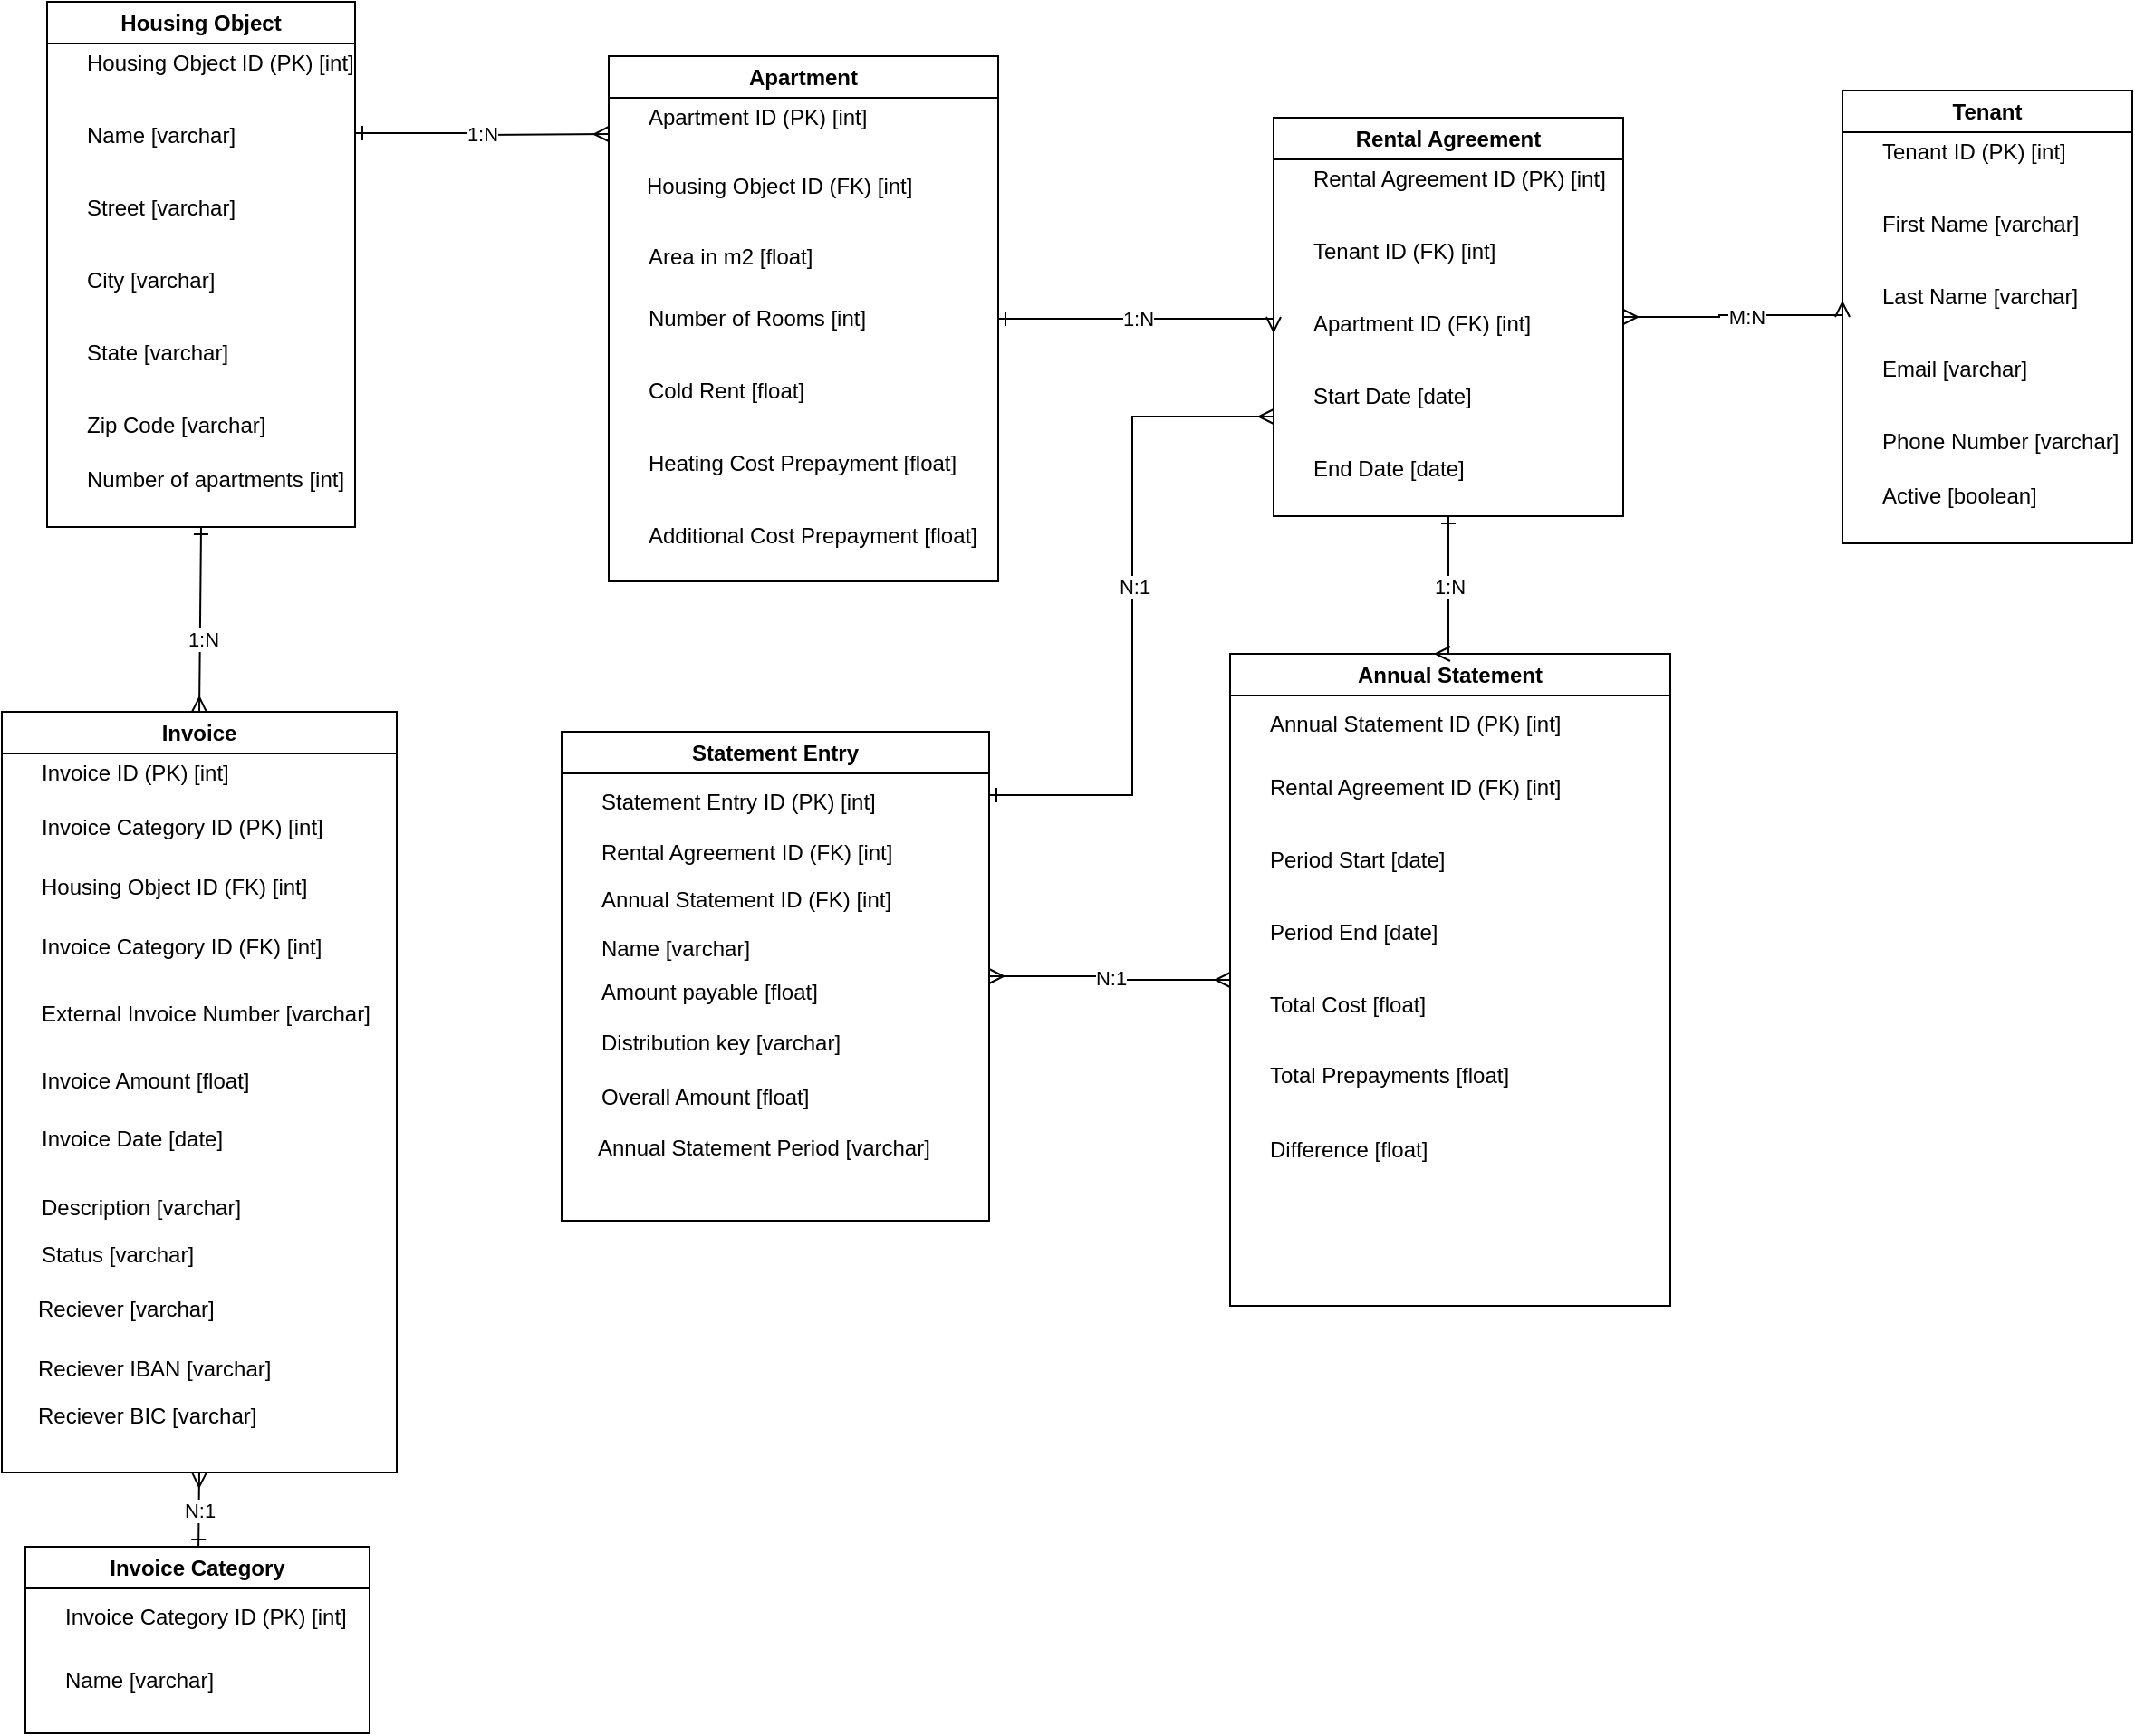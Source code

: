 <mxfile>
    <diagram name="ER Model Tenant Management" id="0">
        <mxGraphModel dx="1386" dy="1956" grid="0" gridSize="10" guides="1" tooltips="1" connect="1" arrows="1" fold="1" page="1" pageScale="1" pageWidth="827" pageHeight="1169" math="0" shadow="0">
            <root>
                <mxCell id="0"/>
                <mxCell id="1" parent="0"/>
                <mxCell id="Tenant" value="Tenant" style="swimlane;whiteSpace=wrap;html=1;" parent="1" vertex="1">
                    <mxGeometry x="1141" y="-271" width="160" height="250" as="geometry"/>
                </mxCell>
                <mxCell id="TenantID" value="Tenant ID (PK) [int]" style="text" parent="Tenant" vertex="1">
                    <mxGeometry x="20" y="20" width="120" height="30" as="geometry"/>
                </mxCell>
                <mxCell id="FirstName" value="First Name [varchar]" style="text" parent="Tenant" vertex="1">
                    <mxGeometry x="20" y="60" width="120" height="30" as="geometry"/>
                </mxCell>
                <mxCell id="LastName" value="Last Name [varchar]" style="text" parent="Tenant" vertex="1">
                    <mxGeometry x="20" y="100" width="120" height="30" as="geometry"/>
                </mxCell>
                <mxCell id="Email" value="Email [varchar]" style="text" parent="Tenant" vertex="1">
                    <mxGeometry x="20" y="140" width="120" height="30" as="geometry"/>
                </mxCell>
                <mxCell id="PhoneNumber" value="Phone Number [varchar]" style="text" parent="Tenant" vertex="1">
                    <mxGeometry x="20" y="180" width="120" height="30" as="geometry"/>
                </mxCell>
                <mxCell id="Active" value="Active [boolean]" style="text" parent="Tenant" vertex="1">
                    <mxGeometry x="20" y="210" width="120" height="30" as="geometry"/>
                </mxCell>
                <mxCell id="Object" value="Housing Object" style="swimlane;whiteSpace=wrap;html=1;" parent="1" vertex="1">
                    <mxGeometry x="150" y="-320" width="170" height="290" as="geometry"/>
                </mxCell>
                <mxCell id="ObjectID" value="Housing Object ID (PK) [int]" style="text" parent="Object" vertex="1">
                    <mxGeometry x="20" y="20" width="120" height="30" as="geometry"/>
                </mxCell>
                <mxCell id="ObjectName" value="Name [varchar]" style="text" parent="Object" vertex="1">
                    <mxGeometry x="20" y="60" width="120" height="30" as="geometry"/>
                </mxCell>
                <mxCell id="Street" value="Street [varchar]" style="text" parent="Object" vertex="1">
                    <mxGeometry x="20" y="100" width="120" height="30" as="geometry"/>
                </mxCell>
                <mxCell id="City" value="City [varchar]" style="text" parent="Object" vertex="1">
                    <mxGeometry x="20" y="140" width="120" height="30" as="geometry"/>
                </mxCell>
                <mxCell id="State" value="State [varchar]" style="text" parent="Object" vertex="1">
                    <mxGeometry x="20" y="180" width="120" height="30" as="geometry"/>
                </mxCell>
                <mxCell id="ZipCode" value="Zip Code [varchar]" style="text" parent="Object" vertex="1">
                    <mxGeometry x="20" y="220" width="120" height="30" as="geometry"/>
                </mxCell>
                <mxCell id="2" value="Number of apartments [int]" style="text" parent="Object" vertex="1">
                    <mxGeometry x="20" y="250" width="120" height="30" as="geometry"/>
                </mxCell>
                <mxCell id="Apartment" value="Apartment" style="swimlane;whiteSpace=wrap;html=1;" parent="1" vertex="1">
                    <mxGeometry x="460" y="-290" width="215" height="290" as="geometry"/>
                </mxCell>
                <mxCell id="ApartmentID" value="Apartment ID (PK) [int]" style="text" parent="Apartment" vertex="1">
                    <mxGeometry x="20" y="20" width="120" height="30" as="geometry"/>
                </mxCell>
                <mxCell id="LivingSpace" value="Area in m2 [float]" style="text" parent="Apartment" vertex="1">
                    <mxGeometry x="20" y="97" width="120" height="30" as="geometry"/>
                </mxCell>
                <mxCell id="NumberOfRooms" value="Number of Rooms [int]" style="text" parent="Apartment" vertex="1">
                    <mxGeometry x="20" y="131" width="120" height="30" as="geometry"/>
                </mxCell>
                <mxCell id="ColdRent" value="Cold Rent [float]" style="text" parent="Apartment" vertex="1">
                    <mxGeometry x="20" y="171" width="120" height="30" as="geometry"/>
                </mxCell>
                <mxCell id="HeatingCostAdvance" value="Heating Cost Prepayment [float]" style="text" parent="Apartment" vertex="1">
                    <mxGeometry x="20" y="211" width="120" height="30" as="geometry"/>
                </mxCell>
                <mxCell id="AdditionalCostAdvance" value="Additional Cost Prepayment [float]" style="text" parent="Apartment" vertex="1">
                    <mxGeometry x="20" y="251" width="120" height="30" as="geometry"/>
                </mxCell>
                <mxCell id="5" value="Housing Object ID (FK) [int]" style="text" parent="Apartment" vertex="1">
                    <mxGeometry x="19" y="58" width="120" height="30" as="geometry"/>
                </mxCell>
                <mxCell id="RentalAgreement" value="Rental Agreement" style="swimlane;whiteSpace=wrap;html=1;" parent="1" vertex="1">
                    <mxGeometry x="827" y="-256" width="193" height="220" as="geometry"/>
                </mxCell>
                <mxCell id="RentalAgreementID" value="Rental Agreement ID (PK) [int]" style="text" parent="RentalAgreement" vertex="1">
                    <mxGeometry x="20" y="20" width="120" height="30" as="geometry"/>
                </mxCell>
                <mxCell id="TenantID_FK" value="Tenant ID (FK) [int]" style="text" parent="RentalAgreement" vertex="1">
                    <mxGeometry x="20" y="60" width="120" height="30" as="geometry"/>
                </mxCell>
                <mxCell id="ApartmentID_FK" value="Apartment ID (FK) [int]" style="text" parent="RentalAgreement" vertex="1">
                    <mxGeometry x="20" y="100" width="120" height="30" as="geometry"/>
                </mxCell>
                <mxCell id="StartDate" value="Start Date [date]" style="text" parent="RentalAgreement" vertex="1">
                    <mxGeometry x="20" y="140" width="120" height="30" as="geometry"/>
                </mxCell>
                <mxCell id="EndDate" value="End Date [date]" style="text" parent="RentalAgreement" vertex="1">
                    <mxGeometry x="20" y="180" width="120" height="30" as="geometry"/>
                </mxCell>
                <mxCell id="Invoice" value="Invoice" style="swimlane;whiteSpace=wrap;html=1;" parent="1" vertex="1">
                    <mxGeometry x="125" y="72" width="218" height="420" as="geometry"/>
                </mxCell>
                <mxCell id="InvoiceID" value="Invoice ID (PK) [int]" style="text" parent="Invoice" vertex="1">
                    <mxGeometry x="20" y="20" width="120" height="30" as="geometry"/>
                </mxCell>
                <mxCell id="InvoiceDate" value="Invoice Date [date]" style="text" parent="Invoice" vertex="1">
                    <mxGeometry x="20" y="222" width="120" height="30" as="geometry"/>
                </mxCell>
                <mxCell id="InvoiceAmount" value="Invoice Amount [float]" style="text" parent="Invoice" vertex="1">
                    <mxGeometry x="20" y="190" width="120" height="30" as="geometry"/>
                </mxCell>
                <mxCell id="4" value="Invoice Category ID (FK) [int]" style="text" parent="Invoice" vertex="1">
                    <mxGeometry x="20" y="116" width="120" height="30" as="geometry"/>
                </mxCell>
                <mxCell id="6" value="Housing Object ID (FK) [int]" style="text" parent="Invoice" vertex="1">
                    <mxGeometry x="20" y="83" width="120" height="30" as="geometry"/>
                </mxCell>
                <mxCell id="15" value="Invoice Category ID (PK) [int]" style="text" parent="Invoice" vertex="1">
                    <mxGeometry x="20" y="50" width="120" height="30" as="geometry"/>
                </mxCell>
                <mxCell id="18" value="Description [varchar]" style="text" parent="Invoice" vertex="1">
                    <mxGeometry x="20" y="260" width="120" height="30" as="geometry"/>
                </mxCell>
                <mxCell id="30" value="Status [varchar]" style="text" parent="Invoice" vertex="1">
                    <mxGeometry x="20" y="286" width="120" height="30" as="geometry"/>
                </mxCell>
                <mxCell id="34" value="Reciever [varchar]" style="text" parent="Invoice" vertex="1">
                    <mxGeometry x="18" y="316" width="120" height="30" as="geometry"/>
                </mxCell>
                <mxCell id="35" value="Reciever IBAN [varchar]" style="text" parent="Invoice" vertex="1">
                    <mxGeometry x="18" y="349" width="120" height="30" as="geometry"/>
                </mxCell>
                <mxCell id="36" value="Reciever BIC [varchar]" style="text" parent="Invoice" vertex="1">
                    <mxGeometry x="18" y="375" width="120" height="30" as="geometry"/>
                </mxCell>
                <mxCell id="38" value="External Invoice Number [varchar]" style="text" vertex="1" parent="Invoice">
                    <mxGeometry x="20" y="153" width="120" height="30" as="geometry"/>
                </mxCell>
                <mxCell id="Billing" value="Annual Statement" style="swimlane;whiteSpace=wrap;html=1;" parent="1" vertex="1">
                    <mxGeometry x="803" y="40" width="243" height="360" as="geometry"/>
                </mxCell>
                <mxCell id="BillingID" value="Annual Statement ID (PK) [int]" style="text" parent="Billing" vertex="1">
                    <mxGeometry x="20" y="25" width="120" height="30" as="geometry"/>
                </mxCell>
                <mxCell id="BillingFK" value="Rental Agreement ID (FK) [int]" style="text" parent="Billing" vertex="1">
                    <mxGeometry x="20" y="60" width="120" height="30" as="geometry"/>
                </mxCell>
                <mxCell id="PeriodStart" value="Period Start [date]" style="text" parent="Billing" vertex="1">
                    <mxGeometry x="20" y="100" width="120" height="30" as="geometry"/>
                </mxCell>
                <mxCell id="PeriodEnd" value="Period End [date]" style="text" parent="Billing" vertex="1">
                    <mxGeometry x="20" y="140" width="120" height="30" as="geometry"/>
                </mxCell>
                <mxCell id="TotalCost" value="Total Cost [float]" style="text" parent="Billing" vertex="1">
                    <mxGeometry x="20" y="180" width="120" height="30" as="geometry"/>
                </mxCell>
                <mxCell id="AdditionalPayment" value="Total Prepayments [float]" style="text" parent="Billing" vertex="1">
                    <mxGeometry x="20" y="219" width="120" height="30" as="geometry"/>
                </mxCell>
                <mxCell id="Refund" value="Difference [float]" style="text" parent="Billing" vertex="1">
                    <mxGeometry x="20" y="260" width="120" height="30" as="geometry"/>
                </mxCell>
                <mxCell id="rel1" value="M:N" style="edgeStyle=orthogonalEdgeStyle;rounded=0;orthogonalLoop=1;jettySize=auto;html=1;startArrow=ERmany;startFill=0;endArrow=ERmany;endFill=0;entryX=1;entryY=0.5;entryDx=0;entryDy=0;exitX=0;exitY=0.5;exitDx=0;exitDy=0;" parent="1" source="Tenant" target="RentalAgreement" edge="1">
                    <mxGeometry x="-0.124" y="1" relative="1" as="geometry">
                        <mxPoint x="310" y="90" as="sourcePoint"/>
                        <mxPoint x="794" y="-34" as="targetPoint"/>
                        <Array as="points">
                            <mxPoint x="1141" y="-147"/>
                            <mxPoint x="1073" y="-147"/>
                            <mxPoint x="1073" y="-146"/>
                        </Array>
                        <mxPoint as="offset"/>
                    </mxGeometry>
                </mxCell>
                <mxCell id="rel2" value="1:N" style="edgeStyle=orthogonalEdgeStyle;rounded=0;orthogonalLoop=1;jettySize=auto;html=1;entryX=0;entryY=0.5;entryDx=0;entryDy=0;exitX=1;exitY=0.5;exitDx=0;exitDy=0;startArrow=ERone;startFill=0;endArrow=ERmany;endFill=0;" parent="1" source="Apartment" target="RentalAgreement" edge="1">
                    <mxGeometry relative="1" as="geometry">
                        <mxPoint x="650" y="-180" as="sourcePoint"/>
                        <mxPoint x="820" y="-180" as="targetPoint"/>
                        <Array as="points">
                            <mxPoint x="827" y="-145"/>
                        </Array>
                    </mxGeometry>
                </mxCell>
                <mxCell id="rel3" value="1:N" style="edgeStyle=orthogonalEdgeStyle;rounded=0;orthogonalLoop=1;jettySize=auto;html=1;exitX=0.5;exitY=1;exitDx=0;exitDy=0;startArrow=ERone;startFill=0;endArrow=ERmany;endFill=0;entryX=0.5;entryY=0;entryDx=0;entryDy=0;" parent="1" source="RentalAgreement" target="Billing" edge="1">
                    <mxGeometry relative="1" as="geometry">
                        <mxPoint x="910" y="-40" as="sourcePoint"/>
                        <mxPoint x="910" y="50" as="targetPoint"/>
                        <Array as="points">
                            <mxPoint x="924" y="40"/>
                        </Array>
                    </mxGeometry>
                </mxCell>
                <mxCell id="rel7" value="1:N" style="edgeStyle=orthogonalEdgeStyle;rounded=0;orthogonalLoop=1;jettySize=auto;html=1;exitX=1;exitY=0.25;exitDx=0;exitDy=0;startArrow=ERone;startFill=0;endArrow=ERmany;endFill=0;" parent="1" source="Object" edge="1">
                    <mxGeometry relative="1" as="geometry">
                        <mxPoint x="300" y="-180" as="sourcePoint"/>
                        <mxPoint x="460" y="-247" as="targetPoint"/>
                    </mxGeometry>
                </mxCell>
                <mxCell id="17" value="N:1" style="edgeStyle=orthogonalEdgeStyle;html=1;exitX=1;exitY=0.5;exitDx=0;exitDy=0;entryX=0;entryY=0.5;entryDx=0;entryDy=0;startArrow=ERmany;startFill=0;endArrow=ERmany;endFill=0;rounded=0;" parent="1" source="AdditionalCostPosition" target="Billing" edge="1">
                    <mxGeometry relative="1" as="geometry"/>
                </mxCell>
                <mxCell id="26" style="edgeStyle=orthogonalEdgeStyle;html=1;entryX=0;entryY=0.75;entryDx=0;entryDy=0;startArrow=ERone;startFill=0;endArrow=ERmany;endFill=0;rounded=0;" parent="1" source="AdditionalCostPosition" target="RentalAgreement" edge="1">
                    <mxGeometry relative="1" as="geometry">
                        <Array as="points">
                            <mxPoint x="749" y="118"/>
                            <mxPoint x="749" y="-91"/>
                        </Array>
                    </mxGeometry>
                </mxCell>
                <mxCell id="33" value="N:1" style="edgeLabel;html=1;align=center;verticalAlign=middle;resizable=0;points=[];" parent="26" vertex="1" connectable="0">
                    <mxGeometry x="0.059" y="-1" relative="1" as="geometry">
                        <mxPoint as="offset"/>
                    </mxGeometry>
                </mxCell>
                <mxCell id="AdditionalCostPosition" value="Statement Entry" style="swimlane;whiteSpace=wrap;html=1;" parent="1" vertex="1">
                    <mxGeometry x="434" y="83" width="236" height="270" as="geometry"/>
                </mxCell>
                <mxCell id="PositionID" value="Statement Entry ID (PK) [int]" style="text" parent="AdditionalCostPosition" vertex="1">
                    <mxGeometry x="20" y="25" width="120" height="30" as="geometry"/>
                </mxCell>
                <mxCell id="Name" value="Name [varchar]" style="text" parent="AdditionalCostPosition" vertex="1">
                    <mxGeometry x="20" y="106" width="120" height="30" as="geometry"/>
                </mxCell>
                <mxCell id="Unit" value="Overall Amount [float]" style="text" parent="AdditionalCostPosition" vertex="1">
                    <mxGeometry x="20" y="188" width="120" height="30" as="geometry"/>
                </mxCell>
                <mxCell id="25" value="Rental Agreement ID (FK) [int]" style="text" parent="AdditionalCostPosition" vertex="1">
                    <mxGeometry x="20" y="53" width="120" height="30" as="geometry"/>
                </mxCell>
                <mxCell id="27" value="Annual Statement ID (FK) [int]" style="text" parent="AdditionalCostPosition" vertex="1">
                    <mxGeometry x="20" y="79" width="120" height="30" as="geometry"/>
                </mxCell>
                <mxCell id="28" value="Amount payable [float]" style="text" parent="AdditionalCostPosition" vertex="1">
                    <mxGeometry x="20" y="130" width="120" height="30" as="geometry"/>
                </mxCell>
                <mxCell id="29" value="Distribution key [varchar]" style="text" parent="AdditionalCostPosition" vertex="1">
                    <mxGeometry x="20" y="158" width="120" height="30" as="geometry"/>
                </mxCell>
                <mxCell id="37" value="Annual Statement Period [varchar]" style="text" parent="AdditionalCostPosition" vertex="1">
                    <mxGeometry x="18" y="216" width="120" height="30" as="geometry"/>
                </mxCell>
                <mxCell id="7" style="edgeStyle=none;html=1;entryX=0.5;entryY=0;entryDx=0;entryDy=0;startArrow=ERone;startFill=0;endArrow=ERmany;endFill=0;exitX=0.5;exitY=1;exitDx=0;exitDy=0;" parent="1" source="Object" target="Invoice" edge="1">
                    <mxGeometry relative="1" as="geometry"/>
                </mxCell>
                <mxCell id="8" value="1:N" style="edgeLabel;html=1;align=center;verticalAlign=middle;resizable=0;points=[];" parent="7" vertex="1" connectable="0">
                    <mxGeometry x="0.203" y="1" relative="1" as="geometry">
                        <mxPoint as="offset"/>
                    </mxGeometry>
                </mxCell>
                <mxCell id="24" value="N:1" style="edgeStyle=none;html=1;entryX=0.5;entryY=1;entryDx=0;entryDy=0;endArrow=ERmany;endFill=0;startArrow=ERone;startFill=0;" parent="1" source="19" target="Invoice" edge="1">
                    <mxGeometry relative="1" as="geometry"/>
                </mxCell>
                <mxCell id="19" value="Invoice Category" style="swimlane;whiteSpace=wrap;html=1;" parent="1" vertex="1">
                    <mxGeometry x="138" y="533" width="190" height="103" as="geometry"/>
                </mxCell>
                <mxCell id="20" value="Invoice Category ID (PK) [int]" style="text" parent="19" vertex="1">
                    <mxGeometry x="20" y="25" width="120" height="30" as="geometry"/>
                </mxCell>
                <mxCell id="21" value="Name [varchar]" style="text" parent="19" vertex="1">
                    <mxGeometry x="20" y="60" width="120" height="30" as="geometry"/>
                </mxCell>
            </root>
        </mxGraphModel>
    </diagram>
</mxfile>
